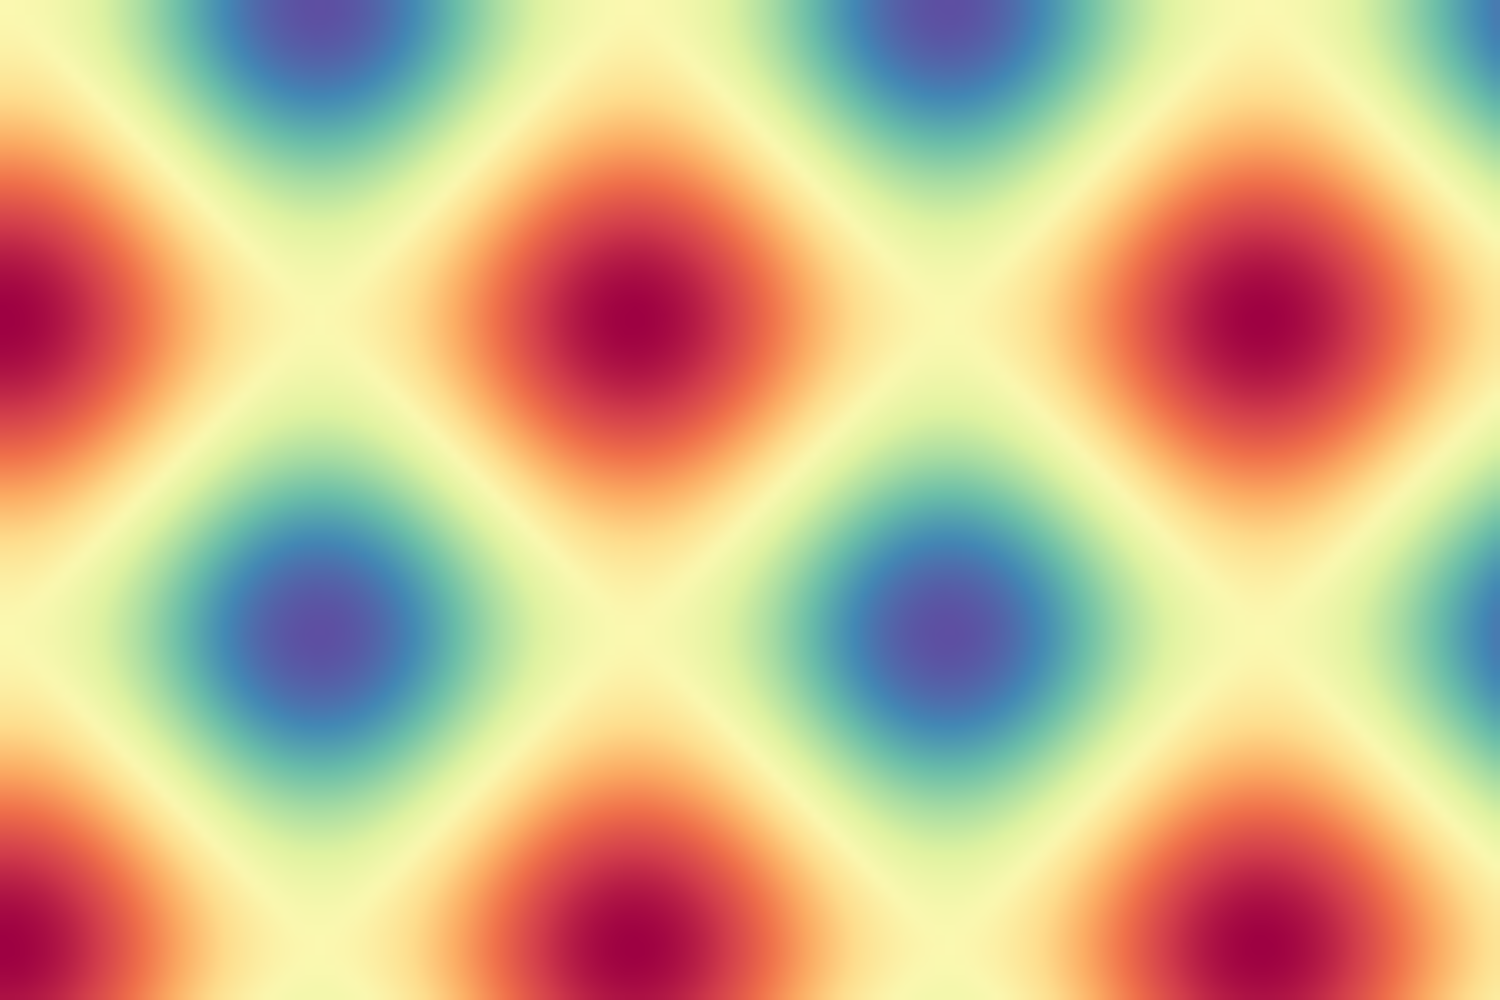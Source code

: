 {
  "$schema": "https://vega.github.io/schema/vega/v6.json",
  "width": 750,
  "height": 500,
  "padding": 0,
  "autosize": "none",

  "signals": [
    {
      "name": "scale", "value": 0.05,
      "bind": {"input": "range", "min": 0.005, "max": 0.1, "step": 0.001}
    },
    {
      "name": "offset", "value": 0,
      "bind": {"input": "range", "min": 0, "max": 10, "step": 0.1}
    },
    {
      "name": "smooth", "value": true, "bind": {"input": "checkbox"}
    }
  ],

  "data": [
    {
      "name": "source",
      "values": [{"width": 150, "height": 100}]
    }
  ],

  "scales": [
    {
      "name": "color",
      "type": "linear",
      "zero": true,
      "domain": [-1, 1],
      "range": {"scheme": "spectral"}
    }
  ],

  "marks": [
    {
      "type": "image",
      "from": {"data": "source"},
      "encode": {
        "update": {
          "x": {"value": 0},
          "y": {"value": 0},
          "width": {"signal": "width"},
          "height": {"signal": "height"},
          "aspect": {"value": false},
          "smooth": {"signal": "smooth"}
        }
      },
      "transform": [
        {
          "type": "heatmap",
          "field": "datum",
          "color": {"expr": "scale('color', sin(offset + scale * (datum.$x + datum.$y)) * sin(scale * (datum.$x - datum.$y)))"},
          "opacity": 1
        }
      ]
    }
  ]
}
